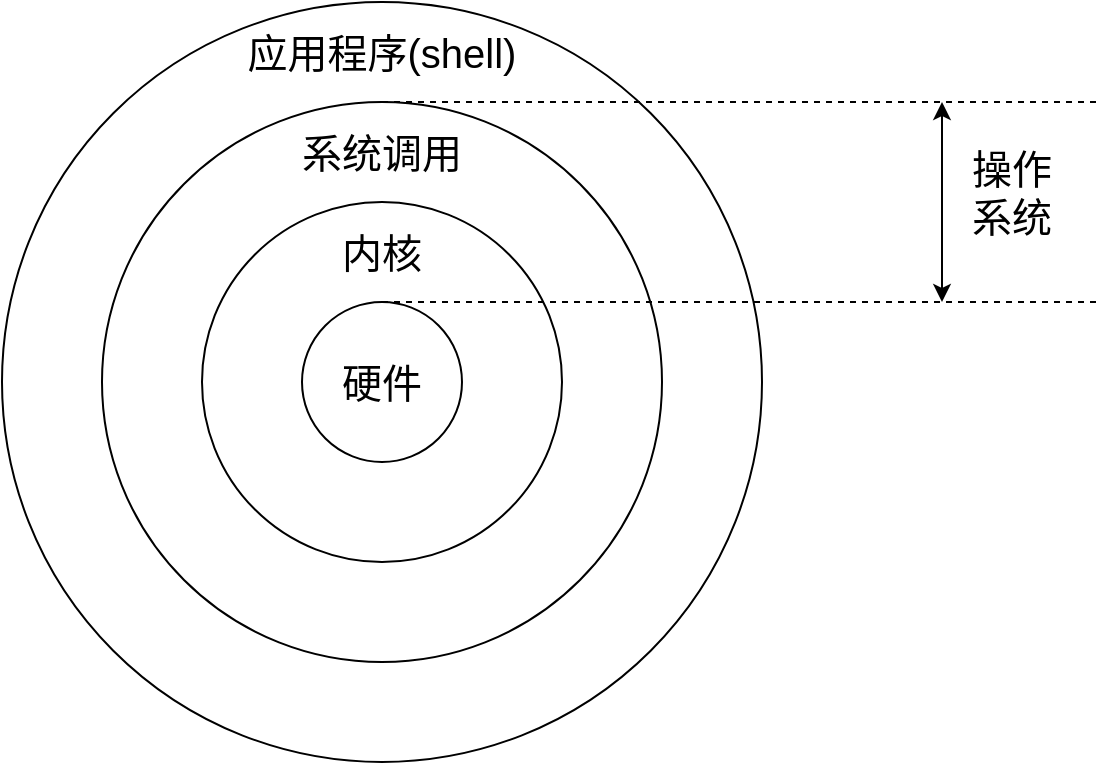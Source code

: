 <mxfile version="20.7.4" type="device"><diagram id="yxSz8FF_p4ma3YyrP9Bm" name="第 1 页"><mxGraphModel dx="1358" dy="829" grid="1" gridSize="10" guides="1" tooltips="1" connect="1" arrows="1" fold="1" page="1" pageScale="1" pageWidth="1600" pageHeight="1200" math="0" shadow="0"><root><mxCell id="0"/><mxCell id="1" parent="0"/><mxCell id="oj2WSPyFHLvV8jHhLphR-4" value="" style="ellipse;whiteSpace=wrap;html=1;aspect=fixed;" vertex="1" parent="1"><mxGeometry x="450" y="260" width="380" height="380" as="geometry"/></mxCell><mxCell id="oj2WSPyFHLvV8jHhLphR-3" value="" style="ellipse;whiteSpace=wrap;html=1;aspect=fixed;" vertex="1" parent="1"><mxGeometry x="500" y="310" width="280" height="280" as="geometry"/></mxCell><mxCell id="oj2WSPyFHLvV8jHhLphR-1" value="" style="ellipse;whiteSpace=wrap;html=1;aspect=fixed;" vertex="1" parent="1"><mxGeometry x="550" y="360" width="180" height="180" as="geometry"/></mxCell><mxCell id="oj2WSPyFHLvV8jHhLphR-2" value="" style="ellipse;whiteSpace=wrap;html=1;aspect=fixed;" vertex="1" parent="1"><mxGeometry x="600" y="410" width="80" height="80" as="geometry"/></mxCell><mxCell id="oj2WSPyFHLvV8jHhLphR-5" value="硬件" style="text;html=1;strokeColor=none;fillColor=none;align=center;verticalAlign=middle;whiteSpace=wrap;rounded=0;fontSize=20;" vertex="1" parent="1"><mxGeometry x="610" y="435" width="60" height="30" as="geometry"/></mxCell><mxCell id="oj2WSPyFHLvV8jHhLphR-6" value="内核" style="text;html=1;strokeColor=none;fillColor=none;align=center;verticalAlign=middle;whiteSpace=wrap;rounded=0;fontSize=20;" vertex="1" parent="1"><mxGeometry x="610" y="370" width="60" height="30" as="geometry"/></mxCell><mxCell id="oj2WSPyFHLvV8jHhLphR-7" value="系统调用" style="text;html=1;strokeColor=none;fillColor=none;align=center;verticalAlign=middle;whiteSpace=wrap;rounded=0;fontSize=20;" vertex="1" parent="1"><mxGeometry x="595" y="320" width="90" height="30" as="geometry"/></mxCell><mxCell id="oj2WSPyFHLvV8jHhLphR-8" value="应用程序(shell)" style="text;html=1;strokeColor=none;fillColor=none;align=center;verticalAlign=middle;whiteSpace=wrap;rounded=0;fontSize=20;" vertex="1" parent="1"><mxGeometry x="570" y="270" width="140" height="30" as="geometry"/></mxCell><mxCell id="oj2WSPyFHLvV8jHhLphR-9" value="" style="endArrow=none;dashed=1;html=1;rounded=0;fontSize=20;exitX=0.5;exitY=0;exitDx=0;exitDy=0;" edge="1" parent="1" source="oj2WSPyFHLvV8jHhLphR-3"><mxGeometry width="50" height="50" relative="1" as="geometry"><mxPoint x="670" y="470" as="sourcePoint"/><mxPoint x="1000" y="310" as="targetPoint"/></mxGeometry></mxCell><mxCell id="oj2WSPyFHLvV8jHhLphR-10" value="" style="endArrow=none;dashed=1;html=1;rounded=0;fontSize=20;exitX=0.5;exitY=0;exitDx=0;exitDy=0;" edge="1" parent="1"><mxGeometry width="50" height="50" relative="1" as="geometry"><mxPoint x="640" y="410" as="sourcePoint"/><mxPoint x="1000" y="410" as="targetPoint"/></mxGeometry></mxCell><mxCell id="oj2WSPyFHLvV8jHhLphR-11" value="" style="endArrow=classic;startArrow=classic;html=1;rounded=0;fontSize=20;" edge="1" parent="1"><mxGeometry width="50" height="50" relative="1" as="geometry"><mxPoint x="920" y="410" as="sourcePoint"/><mxPoint x="920" y="310" as="targetPoint"/></mxGeometry></mxCell><mxCell id="oj2WSPyFHLvV8jHhLphR-13" value="操作系统" style="text;html=1;strokeColor=none;fillColor=none;align=center;verticalAlign=middle;whiteSpace=wrap;rounded=0;fontSize=20;" vertex="1" parent="1"><mxGeometry x="930" y="340" width="50" height="30" as="geometry"/></mxCell></root></mxGraphModel></diagram></mxfile>